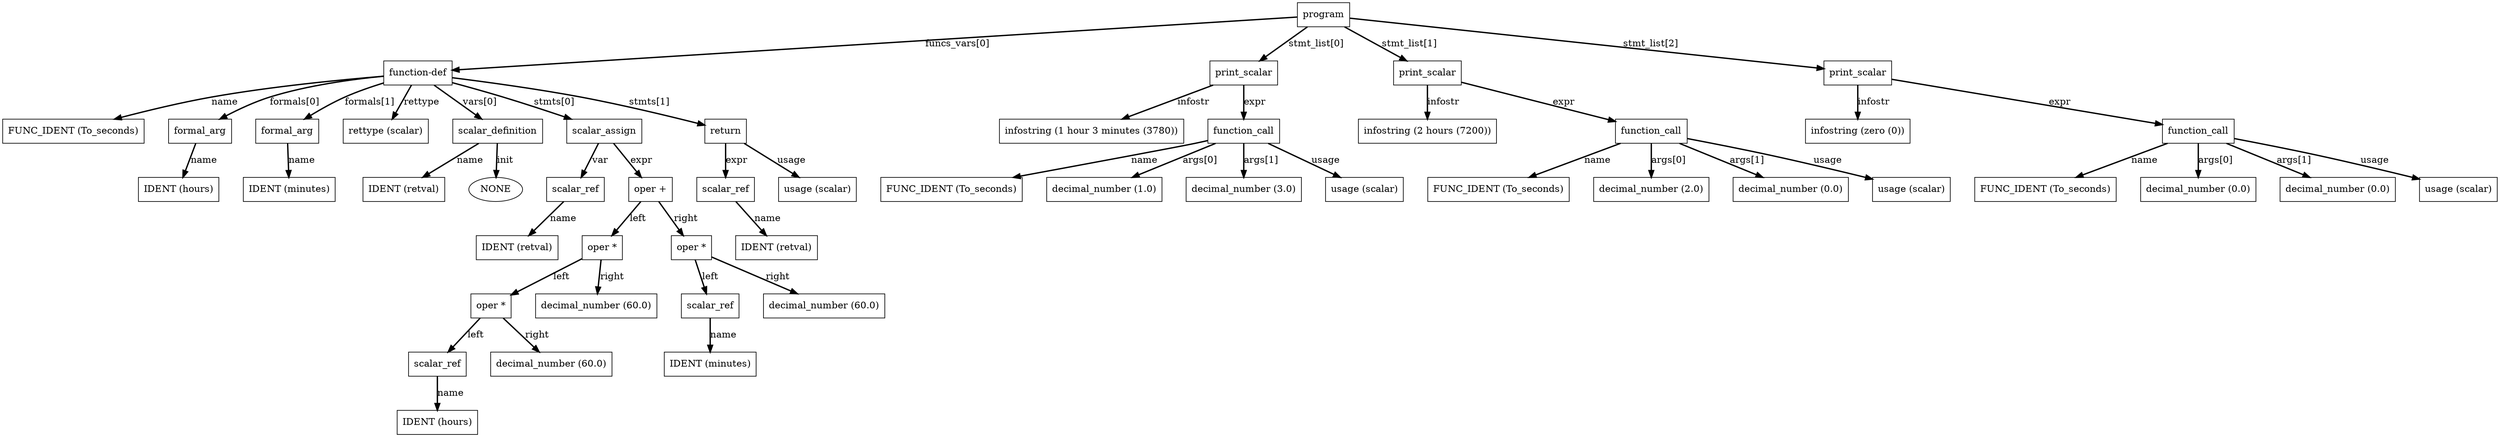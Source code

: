 digraph parsetree {
    ratio=fill
    node [shape="box"]
    edge [style=bold]
    ranksep=equally
    nodesep=0.5
    rankdir = TB
    clusterrank = local
N0 [label="program"]
N1 [label="function-def"]
N2 [label="FUNC_IDENT (To_seconds)"]
N1->N2 [label="name"]
N3 [label="formal_arg"]
N4 [label="IDENT (hours)"]
N3->N4 [label="name"]
N1->N3 [label="formals[0]"]
N5 [label="formal_arg"]
N6 [label="IDENT (minutes)"]
N5->N6 [label="name"]
N1->N5 [label="formals[1]"]
N7 [label="rettype (scalar)"]
N1->N7 [label="rettype"]
N8 [label="scalar_definition"]
N9 [label="IDENT (retval)"]
N8->N9 [label="name"]
N10 [shape="ellipse", label="NONE"]
N8->N10 [label="init"]
N1->N8 [label="vars[0]"]
N11 [label="scalar_assign"]
N12 [label="scalar_ref"]
N13 [label="IDENT (retval)"]
N12->N13 [label="name"]
N11->N12 [label="var"]
N14 [label="oper +"]
N15 [label="oper *"]
N16 [label="oper *"]
N17 [label="scalar_ref"]
N18 [label="IDENT (hours)"]
N17->N18 [label="name"]
N16->N17 [label="left"]
N19 [label="decimal_number (60.0)"]
N16->N19 [label="right"]
N15->N16 [label="left"]
N20 [label="decimal_number (60.0)"]
N15->N20 [label="right"]
N14->N15 [label="left"]
N21 [label="oper *"]
N22 [label="scalar_ref"]
N23 [label="IDENT (minutes)"]
N22->N23 [label="name"]
N21->N22 [label="left"]
N24 [label="decimal_number (60.0)"]
N21->N24 [label="right"]
N14->N21 [label="right"]
N11->N14 [label="expr"]
N1->N11 [label="stmts[0]"]
N25 [label="return"]
N26 [label="scalar_ref"]
N27 [label="IDENT (retval)"]
N26->N27 [label="name"]
N25->N26 [label="expr"]
N28 [label="usage (scalar)"]
N25->N28 [label="usage"]
N1->N25 [label="stmts[1]"]
N0->N1 [label="funcs_vars[0]"]
N29 [label="print_scalar"]
N30 [label="infostring (1 hour 3 minutes (3780))"]
N29->N30 [label="infostr"]
N31 [label="function_call"]
N32 [label="FUNC_IDENT (To_seconds)"]
N31->N32 [label="name"]
N33 [label="decimal_number (1.0)"]
N31->N33 [label="args[0]"]
N34 [label="decimal_number (3.0)"]
N31->N34 [label="args[1]"]
N35 [label="usage (scalar)"]
N31->N35 [label="usage"]
N29->N31 [label="expr"]
N0->N29 [label="stmt_list[0]"]
N36 [label="print_scalar"]
N37 [label="infostring (2 hours (7200))"]
N36->N37 [label="infostr"]
N38 [label="function_call"]
N39 [label="FUNC_IDENT (To_seconds)"]
N38->N39 [label="name"]
N40 [label="decimal_number (2.0)"]
N38->N40 [label="args[0]"]
N41 [label="decimal_number (0.0)"]
N38->N41 [label="args[1]"]
N42 [label="usage (scalar)"]
N38->N42 [label="usage"]
N36->N38 [label="expr"]
N0->N36 [label="stmt_list[1]"]
N43 [label="print_scalar"]
N44 [label="infostring (zero (0))"]
N43->N44 [label="infostr"]
N45 [label="function_call"]
N46 [label="FUNC_IDENT (To_seconds)"]
N45->N46 [label="name"]
N47 [label="decimal_number (0.0)"]
N45->N47 [label="args[0]"]
N48 [label="decimal_number (0.0)"]
N45->N48 [label="args[1]"]
N49 [label="usage (scalar)"]
N45->N49 [label="usage"]
N43->N45 [label="expr"]
N0->N43 [label="stmt_list[2]"]
}
